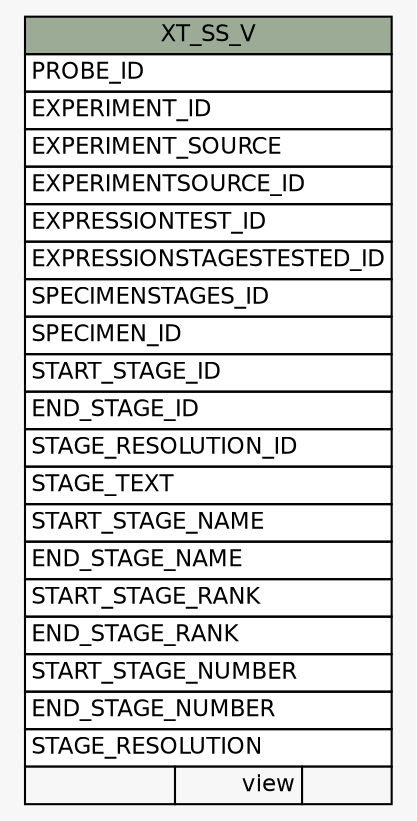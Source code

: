 // dot 2.38.0 on Windows 10 10.0
// SchemaSpy rev Unknown
digraph "XT_SS_V" {
  graph [
    rankdir="RL"
    bgcolor="#f7f7f7"
    nodesep="0.18"
    ranksep="0.46"
    fontname="Helvetica"
    fontsize="11"
  ];
  node [
    fontname="Helvetica"
    fontsize="11"
    shape="plaintext"
  ];
  edge [
    arrowsize="0.8"
  ];
  "XT_SS_V" [
    label=<
    <TABLE BORDER="0" CELLBORDER="1" CELLSPACING="0" BGCOLOR="#ffffff">
      <TR><TD COLSPAN="3" BGCOLOR="#9bab96" ALIGN="CENTER">XT_SS_V</TD></TR>
      <TR><TD PORT="PROBE_ID" COLSPAN="3" ALIGN="LEFT">PROBE_ID</TD></TR>
      <TR><TD PORT="EXPERIMENT_ID" COLSPAN="3" ALIGN="LEFT">EXPERIMENT_ID</TD></TR>
      <TR><TD PORT="EXPERIMENT_SOURCE" COLSPAN="3" ALIGN="LEFT">EXPERIMENT_SOURCE</TD></TR>
      <TR><TD PORT="EXPERIMENTSOURCE_ID" COLSPAN="3" ALIGN="LEFT">EXPERIMENTSOURCE_ID</TD></TR>
      <TR><TD PORT="EXPRESSIONTEST_ID" COLSPAN="3" ALIGN="LEFT">EXPRESSIONTEST_ID</TD></TR>
      <TR><TD PORT="EXPRESSIONSTAGESTESTED_ID" COLSPAN="3" ALIGN="LEFT">EXPRESSIONSTAGESTESTED_ID</TD></TR>
      <TR><TD PORT="SPECIMENSTAGES_ID" COLSPAN="3" ALIGN="LEFT">SPECIMENSTAGES_ID</TD></TR>
      <TR><TD PORT="SPECIMEN_ID" COLSPAN="3" ALIGN="LEFT">SPECIMEN_ID</TD></TR>
      <TR><TD PORT="START_STAGE_ID" COLSPAN="3" ALIGN="LEFT">START_STAGE_ID</TD></TR>
      <TR><TD PORT="END_STAGE_ID" COLSPAN="3" ALIGN="LEFT">END_STAGE_ID</TD></TR>
      <TR><TD PORT="STAGE_RESOLUTION_ID" COLSPAN="3" ALIGN="LEFT">STAGE_RESOLUTION_ID</TD></TR>
      <TR><TD PORT="STAGE_TEXT" COLSPAN="3" ALIGN="LEFT">STAGE_TEXT</TD></TR>
      <TR><TD PORT="START_STAGE_NAME" COLSPAN="3" ALIGN="LEFT">START_STAGE_NAME</TD></TR>
      <TR><TD PORT="END_STAGE_NAME" COLSPAN="3" ALIGN="LEFT">END_STAGE_NAME</TD></TR>
      <TR><TD PORT="START_STAGE_RANK" COLSPAN="3" ALIGN="LEFT">START_STAGE_RANK</TD></TR>
      <TR><TD PORT="END_STAGE_RANK" COLSPAN="3" ALIGN="LEFT">END_STAGE_RANK</TD></TR>
      <TR><TD PORT="START_STAGE_NUMBER" COLSPAN="3" ALIGN="LEFT">START_STAGE_NUMBER</TD></TR>
      <TR><TD PORT="END_STAGE_NUMBER" COLSPAN="3" ALIGN="LEFT">END_STAGE_NUMBER</TD></TR>
      <TR><TD PORT="STAGE_RESOLUTION" COLSPAN="3" ALIGN="LEFT">STAGE_RESOLUTION</TD></TR>
      <TR><TD ALIGN="LEFT" BGCOLOR="#f7f7f7">  </TD><TD ALIGN="RIGHT" BGCOLOR="#f7f7f7">view</TD><TD ALIGN="RIGHT" BGCOLOR="#f7f7f7">  </TD></TR>
    </TABLE>>
    URL="tables/XT_SS_V.html"
    tooltip="XT_SS_V"
  ];
}

